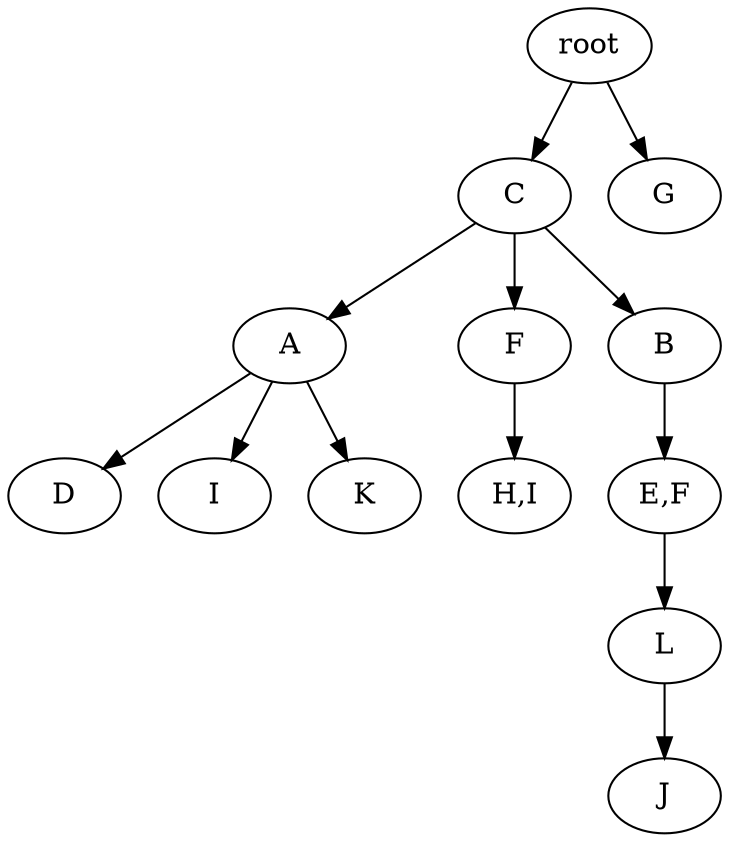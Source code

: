 strict digraph G {
	graph [name=G];
	0	 [label=root];
	2	 [label=C];
	0 -> 2;
	1	 [label=G];
	0 -> 1;
	4	 [label=A];
	9	 [label=D];
	4 -> 9;
	7	 [label=I];
	4 -> 7;
	8	 [label=K];
	4 -> 8;
	12	 [label=J];
	2 -> 4;
	3	 [label=F];
	2 -> 3;
	5	 [label=B];
	2 -> 5;
	10	 [label="E,F"];
	11	 [label=L];
	10 -> 11;
	6	 [label="H,I"];
	3 -> 6;
	5 -> 10;
	11 -> 12;
}
